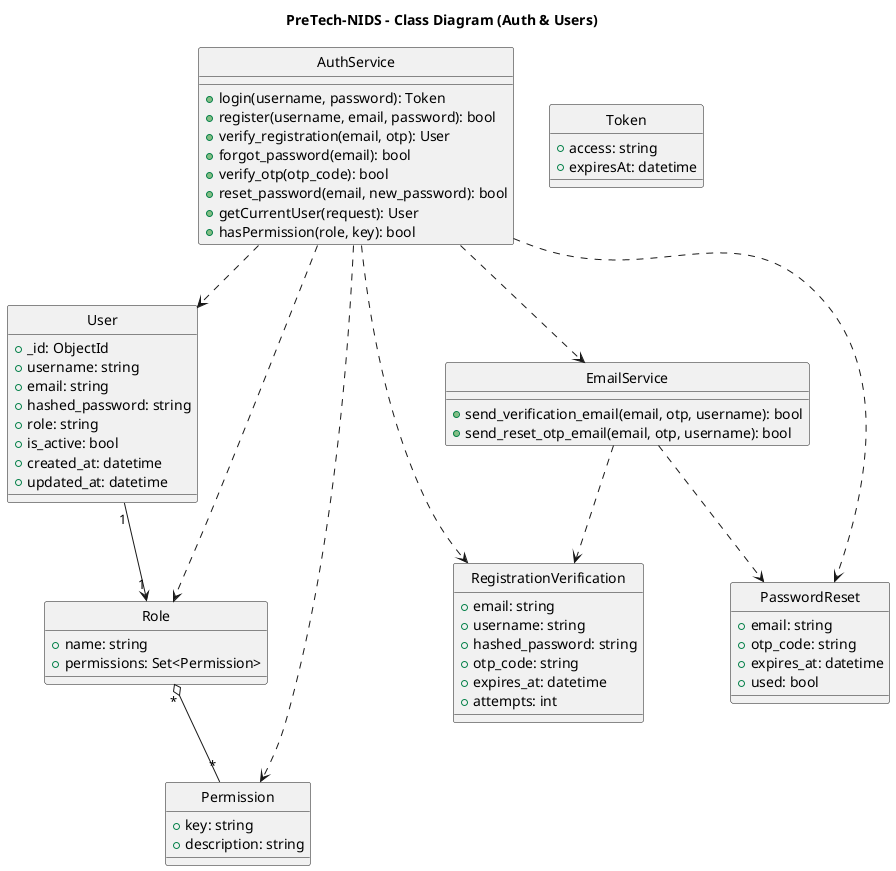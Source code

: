 @startuml
title PreTech-NIDS - Class Diagram (Auth & Users)
hide circle

class User {
  +_id: ObjectId
  +username: string
  +email: string
  +hashed_password: string
  +role: string
  +is_active: bool
  +created_at: datetime
  +updated_at: datetime
}

class Role {
  +name: string
  +permissions: Set<Permission>
}

class Permission {
  +key: string
  +description: string
}

class AuthService {
  +login(username, password): Token
  +register(username, email, password): bool
  +verify_registration(email, otp): User
  +forgot_password(email): bool
  +verify_otp(otp_code): bool
  +reset_password(email, new_password): bool
  +getCurrentUser(request): User
  +hasPermission(role, key): bool
}

class Token {
  +access: string
  +expiresAt: datetime
}

class RegistrationVerification {
  +email: string
  +username: string
  +hashed_password: string
  +otp_code: string
  +expires_at: datetime
  +attempts: int
}

class PasswordReset {
  +email: string
  +otp_code: string
  +expires_at: datetime
  +used: bool
}

class EmailService {
  +send_verification_email(email, otp, username): bool
  +send_reset_otp_email(email, otp, username): bool
}

User "1" --> "1" Role
Role "*" o-- "*" Permission
AuthService ..> User
AuthService ..> Role
AuthService ..> Permission
AuthService ..> RegistrationVerification
AuthService ..> PasswordReset
AuthService ..> EmailService
EmailService ..> RegistrationVerification
EmailService ..> PasswordReset

@enduml


